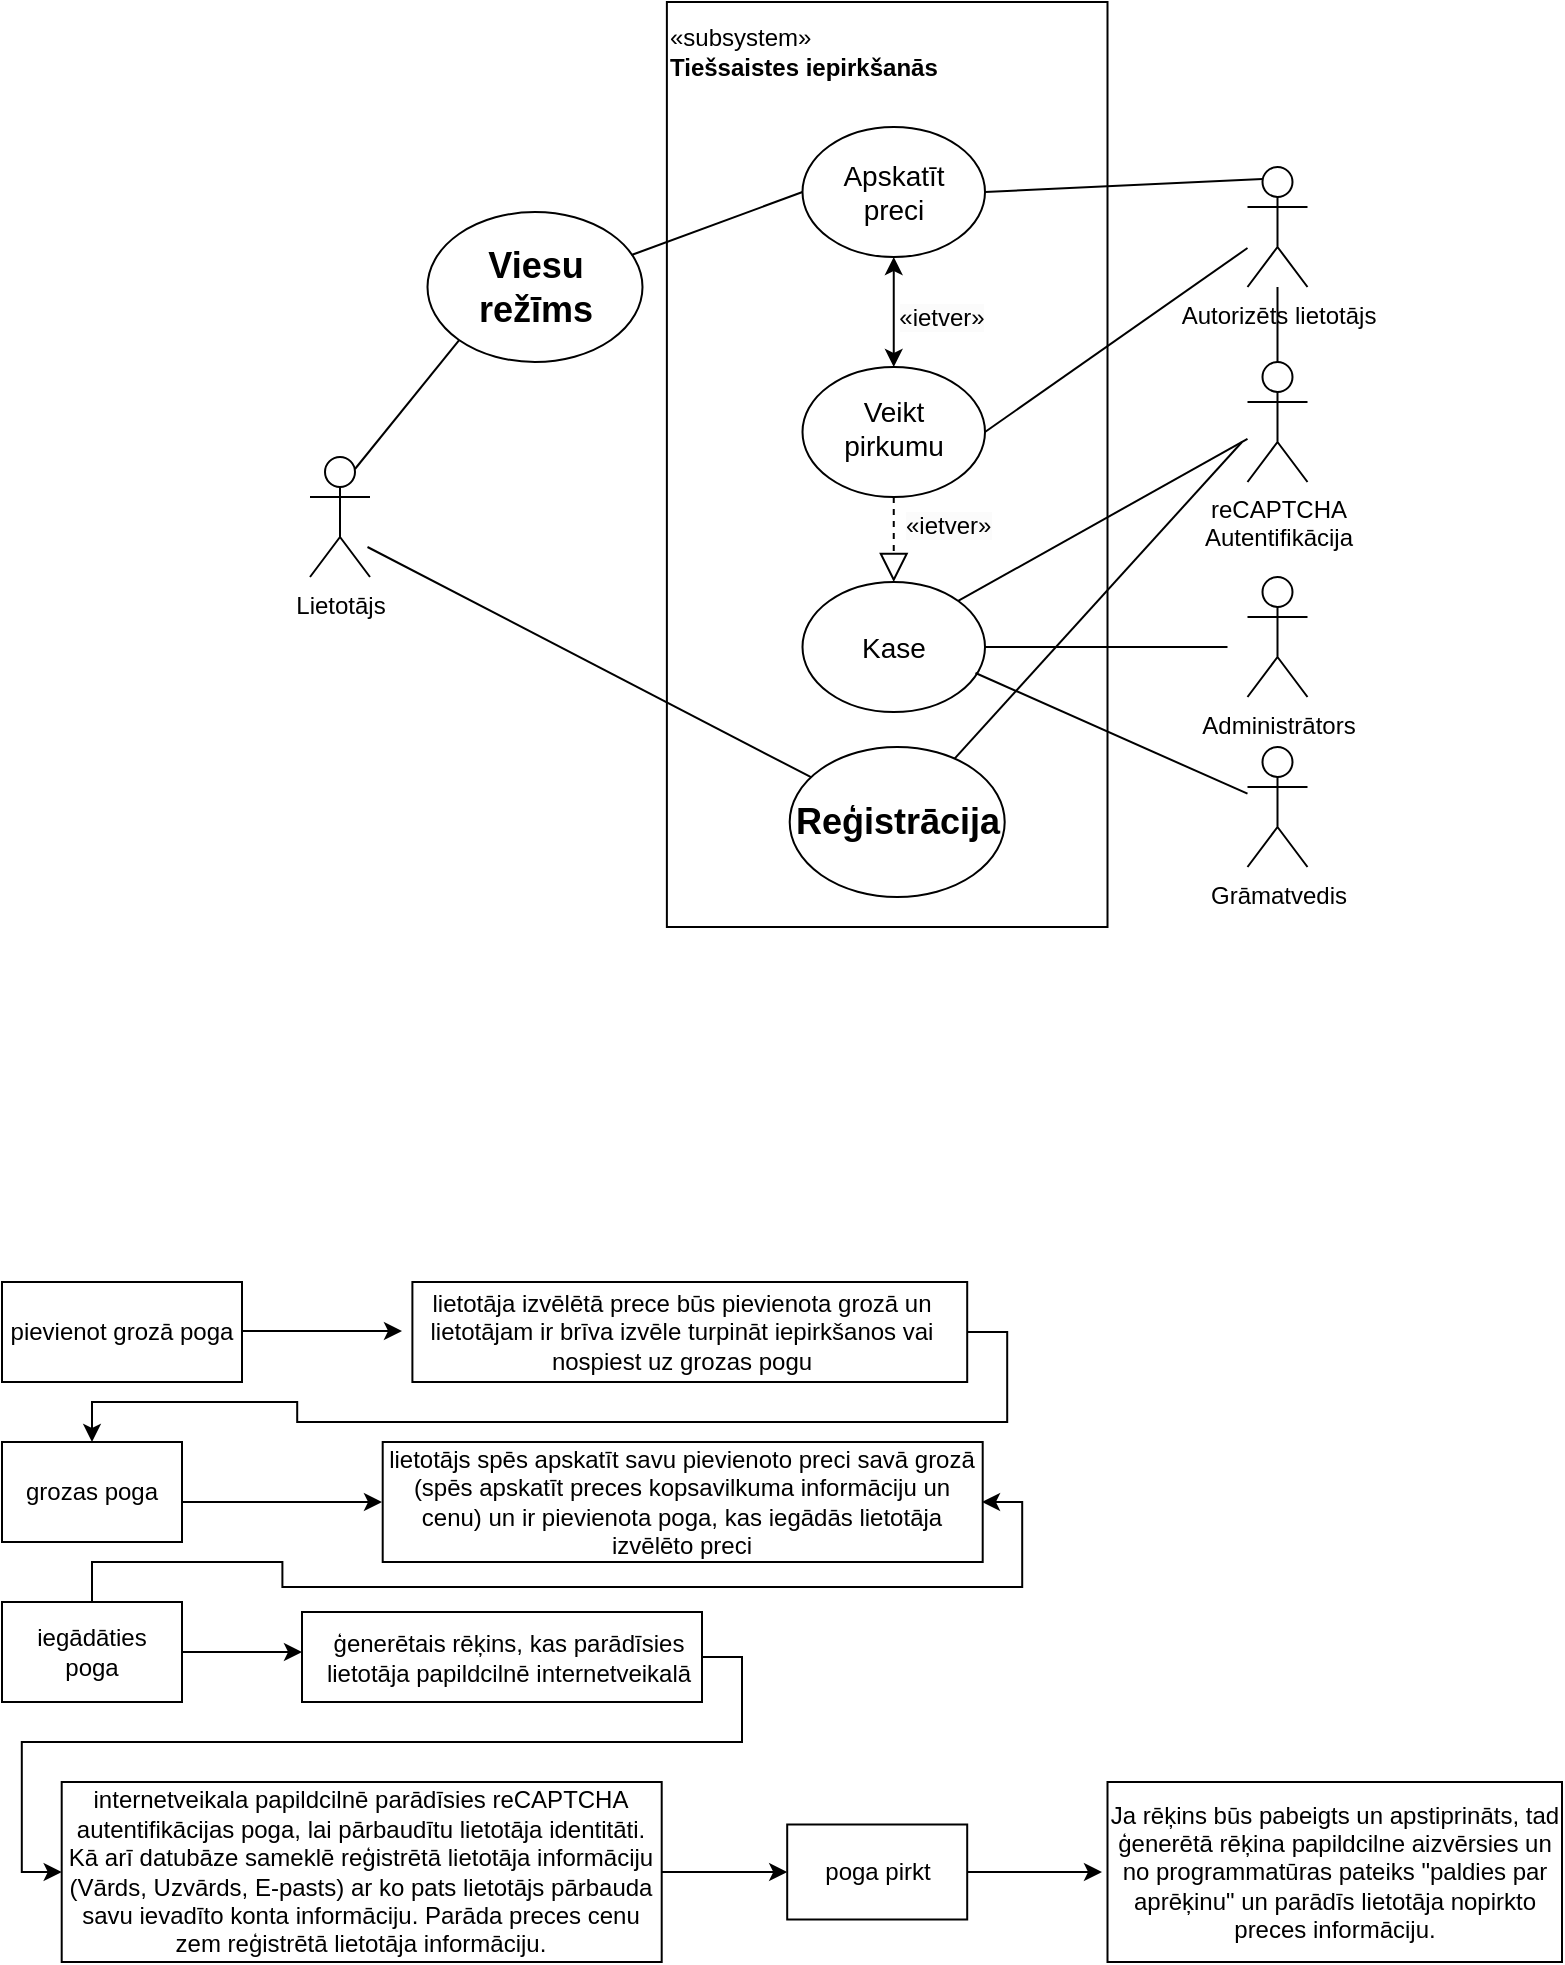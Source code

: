 <mxfile version="26.2.2">
  <diagram name="Lapa-1" id="SK30Z7C_JCKH0SYK0KXP">
    <mxGraphModel dx="1092" dy="825" grid="1" gridSize="10" guides="1" tooltips="1" connect="1" arrows="1" fold="1" page="1" pageScale="1" pageWidth="827" pageHeight="1169" math="0" shadow="0">
      <root>
        <mxCell id="0" />
        <mxCell id="1" parent="0" />
        <mxCell id="7ilkys_7o96ZD207sqkN-8" value="" style="rounded=0;whiteSpace=wrap;html=1;" vertex="1" parent="1">
          <mxGeometry x="200.35" y="740" width="300" height="60" as="geometry" />
        </mxCell>
        <mxCell id="MQegwMCzvPKAyx-gIZXv-19" value="" style="rounded=0;whiteSpace=wrap;html=1;" parent="1" vertex="1">
          <mxGeometry x="342.44" y="20" width="220.31" height="462.5" as="geometry" />
        </mxCell>
        <mxCell id="MQegwMCzvPKAyx-gIZXv-12" value="" style="endArrow=none;html=1;rounded=0;" parent="1" source="MQegwMCzvPKAyx-gIZXv-8" edge="1">
          <mxGeometry width="50" height="50" relative="1" as="geometry">
            <mxPoint x="492.75" y="352.5" as="sourcePoint" />
            <mxPoint x="630" y="240" as="targetPoint" />
          </mxGeometry>
        </mxCell>
        <mxCell id="QL6g227ISgHcjVaRL9gr-1" value="«subsystem»&lt;br&gt;&lt;b&gt;Tiešsaistes iepirkšanās&lt;/b&gt;" style="html=1;whiteSpace=wrap;opacity=0;align=left;" parent="1" vertex="1">
          <mxGeometry x="342.44" y="20" width="230.31" height="50" as="geometry" />
        </mxCell>
        <mxCell id="MQegwMCzvPKAyx-gIZXv-1" value="Autorizēts lietotājs" style="shape=umlActor;verticalLabelPosition=bottom;verticalAlign=top;html=1;outlineConnect=0;" parent="1" vertex="1">
          <mxGeometry x="632.75" y="102.5" width="30" height="60" as="geometry" />
        </mxCell>
        <mxCell id="MQegwMCzvPKAyx-gIZXv-2" value="Lietotājs&lt;div&gt;&lt;br&gt;&lt;/div&gt;" style="shape=umlActor;verticalLabelPosition=bottom;verticalAlign=top;html=1;outlineConnect=0;" parent="1" vertex="1">
          <mxGeometry x="164" y="247.5" width="30" height="60" as="geometry" />
        </mxCell>
        <mxCell id="MQegwMCzvPKAyx-gIZXv-3" value="" style="endArrow=none;html=1;rounded=0;" parent="1" target="MQegwMCzvPKAyx-gIZXv-8" edge="1">
          <mxGeometry width="50" height="50" relative="1" as="geometry">
            <mxPoint x="192.75" y="292.5" as="sourcePoint" />
            <mxPoint x="332.75" y="492.5" as="targetPoint" />
          </mxGeometry>
        </mxCell>
        <mxCell id="MQegwMCzvPKAyx-gIZXv-7" value="reCAPTCHA&lt;div&gt;Autentifikācija&lt;/div&gt;" style="shape=umlActor;verticalLabelPosition=bottom;verticalAlign=top;html=1;outlineConnect=0;" parent="1" vertex="1">
          <mxGeometry x="632.75" y="200" width="30" height="60" as="geometry" />
        </mxCell>
        <mxCell id="MQegwMCzvPKAyx-gIZXv-8" value="" style="ellipse;whiteSpace=wrap;html=1;" parent="1" vertex="1">
          <mxGeometry x="403.85" y="392.5" width="107.5" height="75" as="geometry" />
        </mxCell>
        <mxCell id="MQegwMCzvPKAyx-gIZXv-9" value="&lt;font&gt;&lt;b&gt;Reģistrācija&lt;/b&gt;&lt;/font&gt;" style="text;html=1;align=center;verticalAlign=middle;whiteSpace=wrap;rounded=0;fontSize=18;" parent="1" vertex="1">
          <mxGeometry x="422.6" y="410" width="70" height="40" as="geometry" />
        </mxCell>
        <mxCell id="MQegwMCzvPKAyx-gIZXv-15" value="" style="endArrow=none;html=1;rounded=0;" parent="1" source="MQegwMCzvPKAyx-gIZXv-1" target="MQegwMCzvPKAyx-gIZXv-7" edge="1">
          <mxGeometry width="50" height="50" relative="1" as="geometry">
            <mxPoint x="482.75" y="122.5" as="sourcePoint" />
            <mxPoint x="612.75" y="92.5" as="targetPoint" />
          </mxGeometry>
        </mxCell>
        <mxCell id="MQegwMCzvPKAyx-gIZXv-20" value="" style="ellipse;whiteSpace=wrap;html=1;" parent="1" vertex="1">
          <mxGeometry x="410.25" y="82.5" width="91.25" height="65" as="geometry" />
        </mxCell>
        <mxCell id="MQegwMCzvPKAyx-gIZXv-23" value="" style="ellipse;whiteSpace=wrap;html=1;" parent="1" vertex="1">
          <mxGeometry x="222.75" y="125" width="107.5" height="75" as="geometry" />
        </mxCell>
        <mxCell id="MQegwMCzvPKAyx-gIZXv-24" value="" style="endArrow=none;html=1;rounded=0;entryX=0;entryY=1;entryDx=0;entryDy=0;exitX=0.75;exitY=0.1;exitDx=0;exitDy=0;exitPerimeter=0;" parent="1" source="MQegwMCzvPKAyx-gIZXv-2" target="MQegwMCzvPKAyx-gIZXv-23" edge="1">
          <mxGeometry width="50" height="50" relative="1" as="geometry">
            <mxPoint x="172.75" y="242.5" as="sourcePoint" />
            <mxPoint x="312.75" y="332.5" as="targetPoint" />
          </mxGeometry>
        </mxCell>
        <mxCell id="MQegwMCzvPKAyx-gIZXv-25" value="&lt;font&gt;&lt;b&gt;Viesu režīms&lt;/b&gt;&lt;/font&gt;" style="text;html=1;align=center;verticalAlign=middle;whiteSpace=wrap;rounded=0;fontSize=18;" parent="1" vertex="1">
          <mxGeometry x="241.5" y="142.5" width="70" height="40" as="geometry" />
        </mxCell>
        <mxCell id="MQegwMCzvPKAyx-gIZXv-28" value="&lt;font style=&quot;font-size: 14px;&quot;&gt;Apskatīt preci&lt;/font&gt;" style="text;html=1;align=center;verticalAlign=middle;whiteSpace=wrap;rounded=0;" parent="1" vertex="1">
          <mxGeometry x="425.88" y="90" width="60" height="50" as="geometry" />
        </mxCell>
        <mxCell id="MQegwMCzvPKAyx-gIZXv-31" value="" style="ellipse;whiteSpace=wrap;html=1;" parent="1" vertex="1">
          <mxGeometry x="410.25" y="202.5" width="91.25" height="65" as="geometry" />
        </mxCell>
        <mxCell id="MQegwMCzvPKAyx-gIZXv-32" value="&lt;font style=&quot;font-size: 14px;&quot;&gt;Veikt pirkumu&lt;/font&gt;" style="text;html=1;align=center;verticalAlign=middle;whiteSpace=wrap;rounded=0;" parent="1" vertex="1">
          <mxGeometry x="425.88" y="217.5" width="60" height="30" as="geometry" />
        </mxCell>
        <mxCell id="MQegwMCzvPKAyx-gIZXv-33" value="" style="endArrow=none;html=1;rounded=0;entryX=1;entryY=0.5;entryDx=0;entryDy=0;exitX=0.25;exitY=0.1;exitDx=0;exitDy=0;exitPerimeter=0;" parent="1" source="MQegwMCzvPKAyx-gIZXv-1" target="MQegwMCzvPKAyx-gIZXv-20" edge="1">
          <mxGeometry width="50" height="50" relative="1" as="geometry">
            <mxPoint x="572.75" y="282.5" as="sourcePoint" />
            <mxPoint x="542.75" y="292.5" as="targetPoint" />
          </mxGeometry>
        </mxCell>
        <mxCell id="MQegwMCzvPKAyx-gIZXv-34" value="" style="endArrow=none;html=1;rounded=0;entryX=0.949;entryY=0.287;entryDx=0;entryDy=0;exitX=0;exitY=0.5;exitDx=0;exitDy=0;entryPerimeter=0;" parent="1" source="MQegwMCzvPKAyx-gIZXv-20" target="MQegwMCzvPKAyx-gIZXv-23" edge="1">
          <mxGeometry width="50" height="50" relative="1" as="geometry">
            <mxPoint x="430.5" y="113.5" as="sourcePoint" />
            <mxPoint x="301.5" y="116.5" as="targetPoint" />
          </mxGeometry>
        </mxCell>
        <mxCell id="MQegwMCzvPKAyx-gIZXv-37" value="" style="endArrow=none;html=1;rounded=0;exitX=1;exitY=0.5;exitDx=0;exitDy=0;" parent="1" source="MQegwMCzvPKAyx-gIZXv-31" target="MQegwMCzvPKAyx-gIZXv-1" edge="1">
          <mxGeometry width="50" height="50" relative="1" as="geometry">
            <mxPoint x="582.75" y="262.5" as="sourcePoint" />
            <mxPoint x="622.75" y="212.5" as="targetPoint" />
          </mxGeometry>
        </mxCell>
        <mxCell id="MQegwMCzvPKAyx-gIZXv-38" value="" style="endArrow=classic;startArrow=classic;html=1;rounded=0;entryX=0.5;entryY=1;entryDx=0;entryDy=0;exitX=0.5;exitY=0;exitDx=0;exitDy=0;" parent="1" source="MQegwMCzvPKAyx-gIZXv-31" target="MQegwMCzvPKAyx-gIZXv-20" edge="1">
          <mxGeometry width="50" height="50" relative="1" as="geometry">
            <mxPoint x="482.75" y="194.5" as="sourcePoint" />
            <mxPoint x="472.75" y="142.5" as="targetPoint" />
          </mxGeometry>
        </mxCell>
        <mxCell id="MQegwMCzvPKAyx-gIZXv-40" value="" style="ellipse;whiteSpace=wrap;html=1;" parent="1" vertex="1">
          <mxGeometry x="410.25" y="310" width="91.25" height="65" as="geometry" />
        </mxCell>
        <mxCell id="MQegwMCzvPKAyx-gIZXv-41" value="&lt;font style=&quot;font-size: 14px;&quot;&gt;Kase&lt;/font&gt;" style="text;html=1;align=center;verticalAlign=middle;whiteSpace=wrap;rounded=0;" parent="1" vertex="1">
          <mxGeometry x="425.88" y="327.5" width="60" height="30" as="geometry" />
        </mxCell>
        <mxCell id="MQegwMCzvPKAyx-gIZXv-42" value="" style="endArrow=block;dashed=1;endFill=0;endSize=12;html=1;rounded=0;exitX=0.5;exitY=1;exitDx=0;exitDy=0;" parent="1" source="MQegwMCzvPKAyx-gIZXv-31" target="MQegwMCzvPKAyx-gIZXv-40" edge="1">
          <mxGeometry width="160" relative="1" as="geometry">
            <mxPoint x="502.75" y="262.5" as="sourcePoint" />
            <mxPoint x="662.75" y="262.5" as="targetPoint" />
          </mxGeometry>
        </mxCell>
        <mxCell id="MQegwMCzvPKAyx-gIZXv-43" value="" style="endArrow=none;html=1;rounded=0;exitX=0.948;exitY=0.7;exitDx=0;exitDy=0;exitPerimeter=0;" parent="1" source="MQegwMCzvPKAyx-gIZXv-40" target="MQegwMCzvPKAyx-gIZXv-47" edge="1">
          <mxGeometry width="50" height="50" relative="1" as="geometry">
            <mxPoint x="522.75" y="372.5" as="sourcePoint" />
            <mxPoint x="622.75" y="362.5" as="targetPoint" />
          </mxGeometry>
        </mxCell>
        <mxCell id="MQegwMCzvPKAyx-gIZXv-47" value="Grāmatvedis" style="shape=umlActor;verticalLabelPosition=bottom;verticalAlign=top;html=1;outlineConnect=0;" parent="1" vertex="1">
          <mxGeometry x="632.75" y="392.5" width="30" height="60" as="geometry" />
        </mxCell>
        <mxCell id="MQegwMCzvPKAyx-gIZXv-50" value="" style="endArrow=none;html=1;rounded=0;exitX=1;exitY=0.5;exitDx=0;exitDy=0;" parent="1" source="MQegwMCzvPKAyx-gIZXv-40" edge="1">
          <mxGeometry width="50" height="50" relative="1" as="geometry">
            <mxPoint x="552.75" y="375" as="sourcePoint" />
            <mxPoint x="622.75" y="342.5" as="targetPoint" />
          </mxGeometry>
        </mxCell>
        <mxCell id="MQegwMCzvPKAyx-gIZXv-51" value="Administrātors" style="shape=umlActor;verticalLabelPosition=bottom;verticalAlign=top;html=1;" parent="1" vertex="1">
          <mxGeometry x="632.75" y="307.5" width="30" height="60" as="geometry" />
        </mxCell>
        <mxCell id="MQegwMCzvPKAyx-gIZXv-52" value="&lt;br&gt;&lt;span style=&quot;color: rgb(0, 0, 0); font-family: Helvetica; font-size: 12px; font-style: normal; font-variant-ligatures: normal; font-variant-caps: normal; font-weight: 400; letter-spacing: normal; orphans: 2; text-align: left; text-indent: 0px; text-transform: none; widows: 2; word-spacing: 0px; -webkit-text-stroke-width: 0px; white-space: normal; background-color: rgb(251, 251, 251); text-decoration-thickness: initial; text-decoration-style: initial; text-decoration-color: initial; float: none; display: inline !important;&quot;&gt;«ietver»&lt;/span&gt;&lt;div&gt;&lt;br/&gt;&lt;/div&gt;" style="text;html=1;align=center;verticalAlign=middle;whiteSpace=wrap;rounded=0;" parent="1" vertex="1">
          <mxGeometry x="440" y="162.5" width="80" height="30" as="geometry" />
        </mxCell>
        <mxCell id="MQegwMCzvPKAyx-gIZXv-53" value="&lt;span style=&quot;color: rgb(0, 0, 0); font-family: Helvetica; font-size: 12px; font-style: normal; font-variant-ligatures: normal; font-variant-caps: normal; font-weight: 400; letter-spacing: normal; orphans: 2; text-align: left; text-indent: 0px; text-transform: none; widows: 2; word-spacing: 0px; -webkit-text-stroke-width: 0px; white-space: normal; background-color: rgb(251, 251, 251); text-decoration-thickness: initial; text-decoration-style: initial; text-decoration-color: initial; float: none; display: inline !important;&quot;&gt;«ietver»&lt;/span&gt;" style="text;whiteSpace=wrap;html=1;" parent="1" vertex="1">
          <mxGeometry x="460" y="267.5" width="80" height="32.5" as="geometry" />
        </mxCell>
        <mxCell id="MQegwMCzvPKAyx-gIZXv-54" value="" style="endArrow=none;html=1;rounded=0;exitX=1;exitY=0;exitDx=0;exitDy=0;" parent="1" source="MQegwMCzvPKAyx-gIZXv-40" target="MQegwMCzvPKAyx-gIZXv-7" edge="1">
          <mxGeometry width="50" height="50" relative="1" as="geometry">
            <mxPoint x="510" y="320" as="sourcePoint" />
            <mxPoint x="560" y="270" as="targetPoint" />
          </mxGeometry>
        </mxCell>
        <mxCell id="MQegwMCzvPKAyx-gIZXv-58" style="edgeStyle=orthogonalEdgeStyle;rounded=0;orthogonalLoop=1;jettySize=auto;html=1;" parent="1" edge="1">
          <mxGeometry relative="1" as="geometry">
            <mxPoint x="210" y="684.5" as="targetPoint" />
            <mxPoint x="130" y="684.5" as="sourcePoint" />
          </mxGeometry>
        </mxCell>
        <mxCell id="MQegwMCzvPKAyx-gIZXv-56" value="" style="rounded=0;whiteSpace=wrap;html=1;" parent="1" vertex="1">
          <mxGeometry x="10" y="660" width="120" height="50" as="geometry" />
        </mxCell>
        <mxCell id="MQegwMCzvPKAyx-gIZXv-57" value="pievienot grozā poga" style="text;html=1;align=center;verticalAlign=middle;whiteSpace=wrap;rounded=0;" parent="1" vertex="1">
          <mxGeometry x="10" y="670" width="120" height="30" as="geometry" />
        </mxCell>
        <mxCell id="MQegwMCzvPKAyx-gIZXv-61" value="" style="rounded=0;whiteSpace=wrap;html=1;" parent="1" vertex="1">
          <mxGeometry x="215.2" y="660" width="277.4" height="50" as="geometry" />
        </mxCell>
        <mxCell id="MQegwMCzvPKAyx-gIZXv-62" value="lietotāja izvēlētā prece būs pievienota grozā un lietotājam ir brīva izvēle turpināt iepirkšanos vai nospiest uz grozas pogu" style="text;html=1;align=center;verticalAlign=middle;whiteSpace=wrap;rounded=0;" parent="1" vertex="1">
          <mxGeometry x="215.35" y="670" width="270" height="30" as="geometry" />
        </mxCell>
        <mxCell id="MQegwMCzvPKAyx-gIZXv-64" value="" style="rounded=0;whiteSpace=wrap;html=1;" parent="1" vertex="1">
          <mxGeometry x="39.85" y="910" width="300" height="90" as="geometry" />
        </mxCell>
        <mxCell id="MQegwMCzvPKAyx-gIZXv-66" style="edgeStyle=orthogonalEdgeStyle;rounded=0;orthogonalLoop=1;jettySize=auto;html=1;entryX=0;entryY=0.5;entryDx=0;entryDy=0;exitX=1;exitY=0.5;exitDx=0;exitDy=0;" parent="1" source="MQegwMCzvPKAyx-gIZXv-64" target="MQegwMCzvPKAyx-gIZXv-67" edge="1">
          <mxGeometry relative="1" as="geometry">
            <mxPoint x="359.85" y="940" as="targetPoint" />
          </mxGeometry>
        </mxCell>
        <mxCell id="MQegwMCzvPKAyx-gIZXv-65" value="internetveikala papildcilnē parādīsies reCAPTCHA autentifikācijas poga, lai pārbaudītu lietotāja identitāti. Kā arī datubāze sameklē reģistrētā lietotāja informāciju (Vārds, Uzvārds, E-pasts) ar ko pats lietotājs pārbauda savu ievadīto konta informāciju. Parāda preces cenu zem reģistrētā lietotāja informāciju." style="text;html=1;align=center;verticalAlign=middle;whiteSpace=wrap;rounded=0;" parent="1" vertex="1">
          <mxGeometry x="42.27" y="930" width="295.15" height="50" as="geometry" />
        </mxCell>
        <mxCell id="MQegwMCzvPKAyx-gIZXv-67" value="" style="rounded=0;whiteSpace=wrap;html=1;" parent="1" vertex="1">
          <mxGeometry x="402.6" y="931.25" width="90" height="47.5" as="geometry" />
        </mxCell>
        <mxCell id="MQegwMCzvPKAyx-gIZXv-68" value="poga pirkt" style="text;html=1;align=center;verticalAlign=middle;whiteSpace=wrap;rounded=0;" parent="1" vertex="1">
          <mxGeometry x="417.6" y="940" width="60" height="30" as="geometry" />
        </mxCell>
        <mxCell id="7ilkys_7o96ZD207sqkN-2" value="" style="edgeStyle=orthogonalEdgeStyle;rounded=0;orthogonalLoop=1;jettySize=auto;html=1;exitX=1;exitY=0.5;exitDx=0;exitDy=0;" edge="1" parent="1" source="MQegwMCzvPKAyx-gIZXv-61" target="7ilkys_7o96ZD207sqkN-1">
          <mxGeometry relative="1" as="geometry">
            <mxPoint x="580" y="685" as="targetPoint" />
            <Array as="points" />
            <mxPoint x="493" y="685" as="sourcePoint" />
          </mxGeometry>
        </mxCell>
        <mxCell id="7ilkys_7o96ZD207sqkN-1" value="" style="rounded=0;whiteSpace=wrap;html=1;" vertex="1" parent="1">
          <mxGeometry x="10" y="740" width="90" height="50" as="geometry" />
        </mxCell>
        <mxCell id="7ilkys_7o96ZD207sqkN-5" value="lietotājs spēs apskatīt savu pievienoto preci savā grozā (spēs apskatīt preces kopsavilkuma informāciju un cenu) un ir pievienota poga, kas iegādās lietotāja izvēlēto preci" style="text;html=1;align=center;verticalAlign=middle;whiteSpace=wrap;rounded=0;" vertex="1" parent="1">
          <mxGeometry x="200.35" y="747.5" width="299.65" height="45" as="geometry" />
        </mxCell>
        <mxCell id="7ilkys_7o96ZD207sqkN-6" value="grozas poga" style="text;html=1;align=center;verticalAlign=middle;whiteSpace=wrap;rounded=0;" vertex="1" parent="1">
          <mxGeometry x="10" y="750" width="90" height="30" as="geometry" />
        </mxCell>
        <mxCell id="7ilkys_7o96ZD207sqkN-7" value="" style="endArrow=classic;html=1;rounded=0;" edge="1" parent="1">
          <mxGeometry width="50" height="50" relative="1" as="geometry">
            <mxPoint x="100" y="770" as="sourcePoint" />
            <mxPoint x="200" y="770" as="targetPoint" />
          </mxGeometry>
        </mxCell>
        <mxCell id="7ilkys_7o96ZD207sqkN-16" style="edgeStyle=orthogonalEdgeStyle;rounded=0;orthogonalLoop=1;jettySize=auto;html=1;exitX=0.5;exitY=0;exitDx=0;exitDy=0;entryX=1;entryY=0.5;entryDx=0;entryDy=0;" edge="1" parent="1" source="7ilkys_7o96ZD207sqkN-13" target="7ilkys_7o96ZD207sqkN-5">
          <mxGeometry relative="1" as="geometry" />
        </mxCell>
        <mxCell id="7ilkys_7o96ZD207sqkN-13" value="" style="rounded=0;whiteSpace=wrap;html=1;" vertex="1" parent="1">
          <mxGeometry x="10" y="820" width="90" height="50" as="geometry" />
        </mxCell>
        <mxCell id="7ilkys_7o96ZD207sqkN-17" style="edgeStyle=orthogonalEdgeStyle;rounded=0;orthogonalLoop=1;jettySize=auto;html=1;exitX=1;exitY=0.5;exitDx=0;exitDy=0;" edge="1" parent="1" source="7ilkys_7o96ZD207sqkN-13">
          <mxGeometry relative="1" as="geometry">
            <mxPoint x="160" y="845" as="targetPoint" />
          </mxGeometry>
        </mxCell>
        <mxCell id="7ilkys_7o96ZD207sqkN-14" value="iegādāties poga" style="text;html=1;align=center;verticalAlign=middle;whiteSpace=wrap;rounded=0;" vertex="1" parent="1">
          <mxGeometry x="25" y="830" width="60" height="30" as="geometry" />
        </mxCell>
        <mxCell id="7ilkys_7o96ZD207sqkN-23" style="edgeStyle=orthogonalEdgeStyle;rounded=0;orthogonalLoop=1;jettySize=auto;html=1;exitX=1;exitY=0.5;exitDx=0;exitDy=0;entryX=0;entryY=0.5;entryDx=0;entryDy=0;" edge="1" parent="1" source="7ilkys_7o96ZD207sqkN-19" target="MQegwMCzvPKAyx-gIZXv-64">
          <mxGeometry relative="1" as="geometry" />
        </mxCell>
        <mxCell id="7ilkys_7o96ZD207sqkN-19" value="" style="rounded=0;whiteSpace=wrap;html=1;" vertex="1" parent="1">
          <mxGeometry x="160" y="825" width="200" height="45" as="geometry" />
        </mxCell>
        <mxCell id="7ilkys_7o96ZD207sqkN-4" value="ģenerētais rēķins, kas parādīsies lietotāja papildcilnē internetveikalā" style="text;html=1;align=center;verticalAlign=middle;whiteSpace=wrap;rounded=0;" vertex="1" parent="1">
          <mxGeometry x="160" y="832.5" width="207.25" height="30" as="geometry" />
        </mxCell>
        <mxCell id="7ilkys_7o96ZD207sqkN-26" value="" style="endArrow=classic;html=1;rounded=0;exitX=1;exitY=0.5;exitDx=0;exitDy=0;" edge="1" parent="1" source="MQegwMCzvPKAyx-gIZXv-67">
          <mxGeometry width="50" height="50" relative="1" as="geometry">
            <mxPoint x="520" y="970" as="sourcePoint" />
            <mxPoint x="560" y="955" as="targetPoint" />
          </mxGeometry>
        </mxCell>
        <mxCell id="7ilkys_7o96ZD207sqkN-27" value="" style="rounded=0;whiteSpace=wrap;html=1;" vertex="1" parent="1">
          <mxGeometry x="562.75" y="910" width="227.25" height="90" as="geometry" />
        </mxCell>
        <mxCell id="7ilkys_7o96ZD207sqkN-28" value="Ja rēķins būs pabeigts un apstiprināts, tad ģenerētā rēķina papildcilne aizvērsies un no programmatūras pateiks &quot;paldies par aprēķinu&quot; un parādīs lietotāja nopirkto preces informāciju." style="text;html=1;align=center;verticalAlign=middle;whiteSpace=wrap;rounded=0;" vertex="1" parent="1">
          <mxGeometry x="562.75" y="910" width="227.25" height="90" as="geometry" />
        </mxCell>
      </root>
    </mxGraphModel>
  </diagram>
</mxfile>
